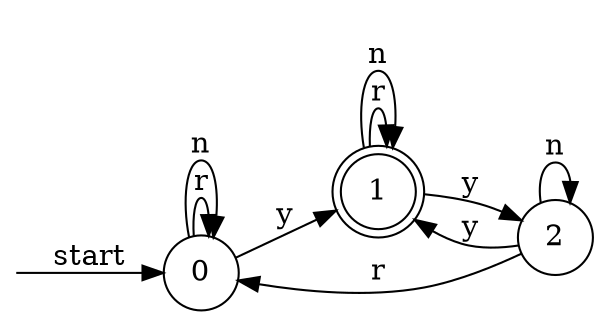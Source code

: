 digraph dfa {
    rankdir = LR;
    node [shape = circle];
    __start [style = invis, shape = point];
    __start -> "0" [ label = "start" ];
    node [shape = doublecircle]; "1"
    node [shape = circle];
    "0" -> "1" [ label = "y" ];
    "0" -> "0" [ label = "r" ];
    "0" -> "0" [ label = "n" ];
    "1" -> "2" [ label = "y" ];
    "1" -> "1" [ label = "r" ];
    "1" -> "1" [ label = "n" ];
    "2" -> "1" [ label = "y" ];
    "2" -> "0" [ label = "r" ];
    "2" -> "2" [ label = "n" ];
}
